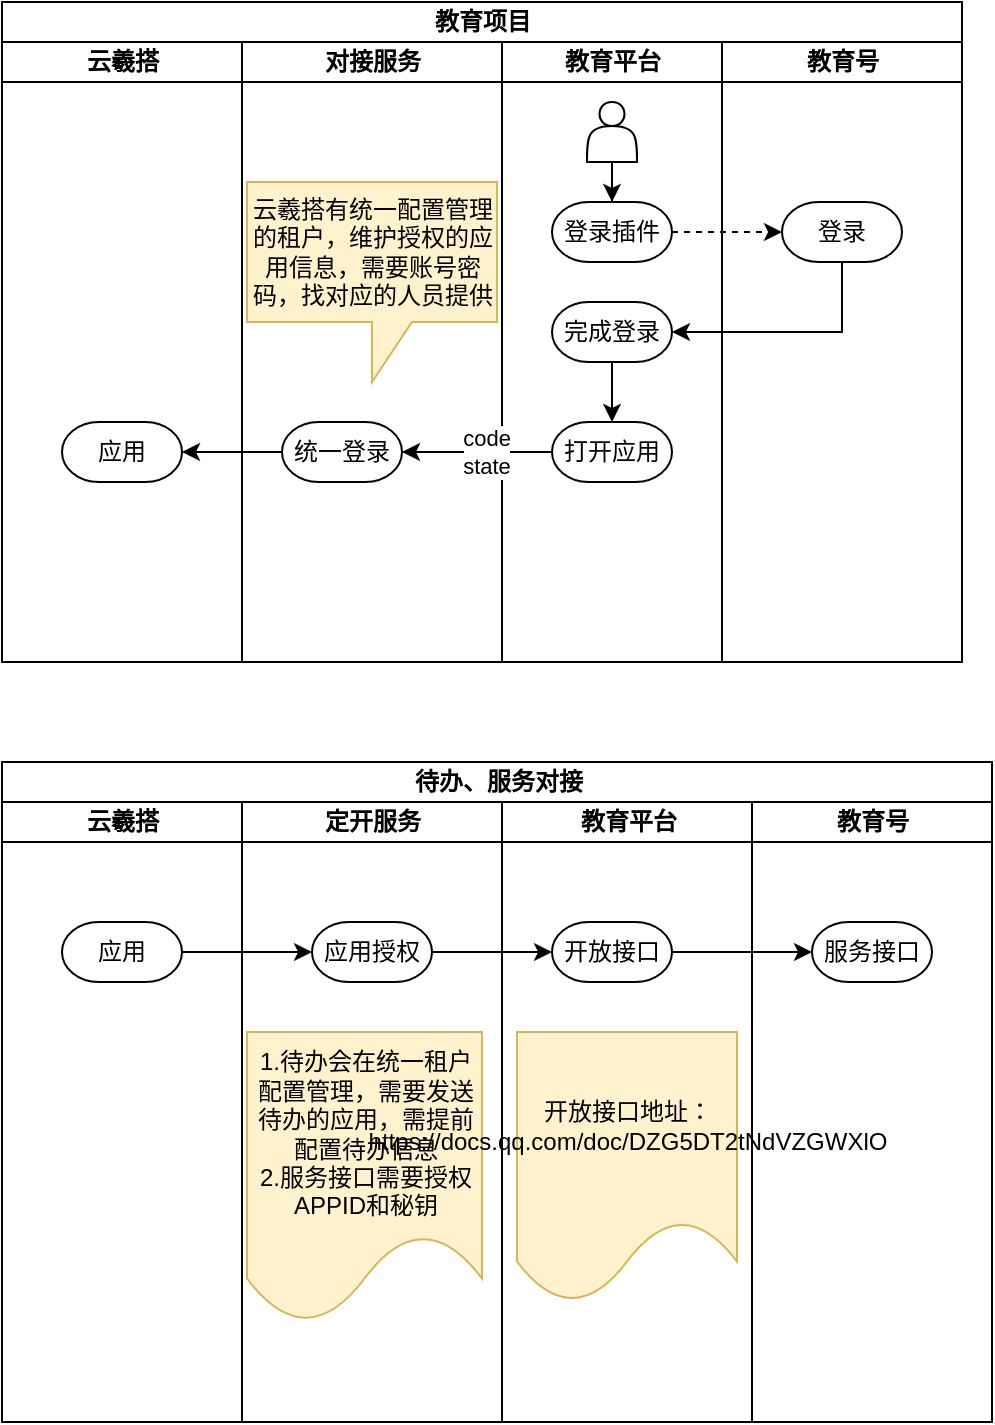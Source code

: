 <mxfile version="21.5.2" type="github">
  <diagram name="第 1 页" id="Y6c7LogfhmJSzpeoHGJV">
    <mxGraphModel dx="795" dy="468" grid="1" gridSize="10" guides="1" tooltips="1" connect="1" arrows="1" fold="1" page="1" pageScale="1" pageWidth="827" pageHeight="1169" math="0" shadow="0">
      <root>
        <mxCell id="0" />
        <mxCell id="1" parent="0" />
        <mxCell id="2pj6zwEHegQCQvlmWKqd-1" value="教育项目" style="swimlane;childLayout=stackLayout;resizeParent=1;resizeParentMax=0;startSize=20;html=1;" vertex="1" parent="1">
          <mxGeometry x="170" y="150" width="480" height="330" as="geometry" />
        </mxCell>
        <mxCell id="2pj6zwEHegQCQvlmWKqd-2" value="云羲搭" style="swimlane;startSize=20;html=1;" vertex="1" parent="2pj6zwEHegQCQvlmWKqd-1">
          <mxGeometry y="20" width="120" height="310" as="geometry" />
        </mxCell>
        <mxCell id="2pj6zwEHegQCQvlmWKqd-19" value="应用" style="strokeWidth=1;html=1;shape=mxgraph.flowchart.terminator;whiteSpace=wrap;" vertex="1" parent="2pj6zwEHegQCQvlmWKqd-2">
          <mxGeometry x="30" y="190" width="60" height="30" as="geometry" />
        </mxCell>
        <mxCell id="2pj6zwEHegQCQvlmWKqd-3" value="对接服务" style="swimlane;startSize=20;html=1;" vertex="1" parent="2pj6zwEHegQCQvlmWKqd-1">
          <mxGeometry x="120" y="20" width="130" height="310" as="geometry" />
        </mxCell>
        <mxCell id="2pj6zwEHegQCQvlmWKqd-14" value="统一登录" style="strokeWidth=1;html=1;shape=mxgraph.flowchart.terminator;whiteSpace=wrap;" vertex="1" parent="2pj6zwEHegQCQvlmWKqd-3">
          <mxGeometry x="20" y="190" width="60" height="30" as="geometry" />
        </mxCell>
        <mxCell id="2pj6zwEHegQCQvlmWKqd-31" value="云羲搭有统一配置管理的租户，维护授权的应用信息，需要账号密码，找对应的人员提供" style="shape=callout;whiteSpace=wrap;html=1;perimeter=calloutPerimeter;fillColor=#fff2cc;strokeColor=#d6b656;" vertex="1" parent="2pj6zwEHegQCQvlmWKqd-3">
          <mxGeometry x="2.5" y="70" width="125" height="100" as="geometry" />
        </mxCell>
        <mxCell id="2pj6zwEHegQCQvlmWKqd-4" value="教育平台" style="swimlane;startSize=20;html=1;" vertex="1" parent="2pj6zwEHegQCQvlmWKqd-1">
          <mxGeometry x="250" y="20" width="110" height="310" as="geometry" />
        </mxCell>
        <mxCell id="2pj6zwEHegQCQvlmWKqd-11" style="edgeStyle=orthogonalEdgeStyle;rounded=0;orthogonalLoop=1;jettySize=auto;html=1;entryX=0.5;entryY=0;entryDx=0;entryDy=0;entryPerimeter=0;" edge="1" parent="2pj6zwEHegQCQvlmWKqd-4" source="2pj6zwEHegQCQvlmWKqd-7" target="2pj6zwEHegQCQvlmWKqd-8">
          <mxGeometry relative="1" as="geometry" />
        </mxCell>
        <mxCell id="2pj6zwEHegQCQvlmWKqd-7" value="" style="shape=actor;whiteSpace=wrap;html=1;" vertex="1" parent="2pj6zwEHegQCQvlmWKqd-4">
          <mxGeometry x="42.5" y="30" width="25" height="30" as="geometry" />
        </mxCell>
        <mxCell id="2pj6zwEHegQCQvlmWKqd-8" value="登录插件" style="strokeWidth=1;html=1;shape=mxgraph.flowchart.terminator;whiteSpace=wrap;" vertex="1" parent="2pj6zwEHegQCQvlmWKqd-4">
          <mxGeometry x="25" y="80" width="60" height="30" as="geometry" />
        </mxCell>
        <mxCell id="2pj6zwEHegQCQvlmWKqd-26" style="edgeStyle=orthogonalEdgeStyle;rounded=0;orthogonalLoop=1;jettySize=auto;html=1;" edge="1" parent="2pj6zwEHegQCQvlmWKqd-4" source="2pj6zwEHegQCQvlmWKqd-12" target="2pj6zwEHegQCQvlmWKqd-25">
          <mxGeometry relative="1" as="geometry" />
        </mxCell>
        <mxCell id="2pj6zwEHegQCQvlmWKqd-12" value="完成登录" style="strokeWidth=1;html=1;shape=mxgraph.flowchart.terminator;whiteSpace=wrap;" vertex="1" parent="2pj6zwEHegQCQvlmWKqd-4">
          <mxGeometry x="25" y="130" width="60" height="30" as="geometry" />
        </mxCell>
        <mxCell id="2pj6zwEHegQCQvlmWKqd-25" value="打开应用" style="strokeWidth=1;html=1;shape=mxgraph.flowchart.terminator;whiteSpace=wrap;" vertex="1" parent="2pj6zwEHegQCQvlmWKqd-4">
          <mxGeometry x="25" y="190" width="60" height="30" as="geometry" />
        </mxCell>
        <mxCell id="2pj6zwEHegQCQvlmWKqd-6" value="教育号" style="swimlane;startSize=20;html=1;" vertex="1" parent="2pj6zwEHegQCQvlmWKqd-1">
          <mxGeometry x="360" y="20" width="120" height="310" as="geometry" />
        </mxCell>
        <mxCell id="2pj6zwEHegQCQvlmWKqd-9" value="登录" style="strokeWidth=1;html=1;shape=mxgraph.flowchart.terminator;whiteSpace=wrap;" vertex="1" parent="2pj6zwEHegQCQvlmWKqd-6">
          <mxGeometry x="30" y="80" width="60" height="30" as="geometry" />
        </mxCell>
        <mxCell id="2pj6zwEHegQCQvlmWKqd-10" style="edgeStyle=orthogonalEdgeStyle;rounded=0;orthogonalLoop=1;jettySize=auto;html=1;entryX=0;entryY=0.5;entryDx=0;entryDy=0;entryPerimeter=0;dashed=1;" edge="1" parent="2pj6zwEHegQCQvlmWKqd-1" source="2pj6zwEHegQCQvlmWKqd-8" target="2pj6zwEHegQCQvlmWKqd-9">
          <mxGeometry relative="1" as="geometry" />
        </mxCell>
        <mxCell id="2pj6zwEHegQCQvlmWKqd-13" style="edgeStyle=orthogonalEdgeStyle;rounded=0;orthogonalLoop=1;jettySize=auto;html=1;entryX=1;entryY=0.5;entryDx=0;entryDy=0;entryPerimeter=0;exitX=0.5;exitY=1;exitDx=0;exitDy=0;exitPerimeter=0;" edge="1" parent="2pj6zwEHegQCQvlmWKqd-1" source="2pj6zwEHegQCQvlmWKqd-9" target="2pj6zwEHegQCQvlmWKqd-12">
          <mxGeometry relative="1" as="geometry" />
        </mxCell>
        <mxCell id="2pj6zwEHegQCQvlmWKqd-27" style="edgeStyle=orthogonalEdgeStyle;rounded=0;orthogonalLoop=1;jettySize=auto;html=1;" edge="1" parent="2pj6zwEHegQCQvlmWKqd-1" source="2pj6zwEHegQCQvlmWKqd-25" target="2pj6zwEHegQCQvlmWKqd-14">
          <mxGeometry relative="1" as="geometry" />
        </mxCell>
        <mxCell id="2pj6zwEHegQCQvlmWKqd-29" value="code&lt;br&gt;state" style="edgeLabel;html=1;align=center;verticalAlign=middle;resizable=0;points=[];" vertex="1" connectable="0" parent="2pj6zwEHegQCQvlmWKqd-27">
          <mxGeometry x="-0.106" relative="1" as="geometry">
            <mxPoint as="offset" />
          </mxGeometry>
        </mxCell>
        <mxCell id="2pj6zwEHegQCQvlmWKqd-28" style="edgeStyle=orthogonalEdgeStyle;rounded=0;orthogonalLoop=1;jettySize=auto;html=1;" edge="1" parent="2pj6zwEHegQCQvlmWKqd-1" source="2pj6zwEHegQCQvlmWKqd-14" target="2pj6zwEHegQCQvlmWKqd-19">
          <mxGeometry relative="1" as="geometry" />
        </mxCell>
        <mxCell id="2pj6zwEHegQCQvlmWKqd-32" value="待办、服务对接" style="swimlane;childLayout=stackLayout;resizeParent=1;resizeParentMax=0;startSize=20;html=1;" vertex="1" parent="1">
          <mxGeometry x="170" y="530" width="495" height="330" as="geometry" />
        </mxCell>
        <mxCell id="2pj6zwEHegQCQvlmWKqd-33" value="云羲搭" style="swimlane;startSize=20;html=1;" vertex="1" parent="2pj6zwEHegQCQvlmWKqd-32">
          <mxGeometry y="20" width="120" height="310" as="geometry" />
        </mxCell>
        <mxCell id="2pj6zwEHegQCQvlmWKqd-53" value="应用" style="strokeWidth=1;html=1;shape=mxgraph.flowchart.terminator;whiteSpace=wrap;" vertex="1" parent="2pj6zwEHegQCQvlmWKqd-33">
          <mxGeometry x="30" y="60" width="60" height="30" as="geometry" />
        </mxCell>
        <mxCell id="2pj6zwEHegQCQvlmWKqd-35" value="定开服务" style="swimlane;startSize=20;html=1;" vertex="1" parent="2pj6zwEHegQCQvlmWKqd-32">
          <mxGeometry x="120" y="20" width="130" height="310" as="geometry" />
        </mxCell>
        <mxCell id="2pj6zwEHegQCQvlmWKqd-54" value="应用授权" style="strokeWidth=1;html=1;shape=mxgraph.flowchart.terminator;whiteSpace=wrap;" vertex="1" parent="2pj6zwEHegQCQvlmWKqd-35">
          <mxGeometry x="35" y="60" width="60" height="30" as="geometry" />
        </mxCell>
        <mxCell id="2pj6zwEHegQCQvlmWKqd-61" value="1.待办会在统一租户配置管理，需要发送待办的应用，需提前配置待办信息&lt;br&gt;2.服务接口需要授权APPID和秘钥" style="shape=document;whiteSpace=wrap;html=1;boundedLbl=1;fillColor=#fff2cc;strokeColor=#d6b656;" vertex="1" parent="2pj6zwEHegQCQvlmWKqd-35">
          <mxGeometry x="2.5" y="115" width="117.5" height="145" as="geometry" />
        </mxCell>
        <mxCell id="2pj6zwEHegQCQvlmWKqd-38" value="教育平台" style="swimlane;startSize=20;html=1;" vertex="1" parent="2pj6zwEHegQCQvlmWKqd-32">
          <mxGeometry x="250" y="20" width="125" height="310" as="geometry" />
        </mxCell>
        <mxCell id="2pj6zwEHegQCQvlmWKqd-55" value="开放接口" style="strokeWidth=1;html=1;shape=mxgraph.flowchart.terminator;whiteSpace=wrap;" vertex="1" parent="2pj6zwEHegQCQvlmWKqd-38">
          <mxGeometry x="25" y="60" width="60" height="30" as="geometry" />
        </mxCell>
        <mxCell id="2pj6zwEHegQCQvlmWKqd-62" value="开放接口地址：https://docs.qq.com/doc/DZG5DT2tNdVZGWXlO" style="shape=document;whiteSpace=wrap;html=1;boundedLbl=1;fillColor=#fff2cc;strokeColor=#d6b656;" vertex="1" parent="2pj6zwEHegQCQvlmWKqd-38">
          <mxGeometry x="7.5" y="115" width="110" height="135" as="geometry" />
        </mxCell>
        <mxCell id="2pj6zwEHegQCQvlmWKqd-45" value="教育号" style="swimlane;startSize=20;html=1;" vertex="1" parent="2pj6zwEHegQCQvlmWKqd-32">
          <mxGeometry x="375" y="20" width="120" height="310" as="geometry" />
        </mxCell>
        <mxCell id="2pj6zwEHegQCQvlmWKqd-56" value="服务接口" style="strokeWidth=1;html=1;shape=mxgraph.flowchart.terminator;whiteSpace=wrap;" vertex="1" parent="2pj6zwEHegQCQvlmWKqd-45">
          <mxGeometry x="30" y="60" width="60" height="30" as="geometry" />
        </mxCell>
        <mxCell id="2pj6zwEHegQCQvlmWKqd-57" style="edgeStyle=orthogonalEdgeStyle;rounded=0;orthogonalLoop=1;jettySize=auto;html=1;" edge="1" parent="2pj6zwEHegQCQvlmWKqd-32" source="2pj6zwEHegQCQvlmWKqd-53" target="2pj6zwEHegQCQvlmWKqd-54">
          <mxGeometry relative="1" as="geometry" />
        </mxCell>
        <mxCell id="2pj6zwEHegQCQvlmWKqd-58" style="edgeStyle=orthogonalEdgeStyle;rounded=0;orthogonalLoop=1;jettySize=auto;html=1;" edge="1" parent="2pj6zwEHegQCQvlmWKqd-32" source="2pj6zwEHegQCQvlmWKqd-54" target="2pj6zwEHegQCQvlmWKqd-55">
          <mxGeometry relative="1" as="geometry" />
        </mxCell>
        <mxCell id="2pj6zwEHegQCQvlmWKqd-59" style="edgeStyle=orthogonalEdgeStyle;rounded=0;orthogonalLoop=1;jettySize=auto;html=1;" edge="1" parent="2pj6zwEHegQCQvlmWKqd-32" source="2pj6zwEHegQCQvlmWKqd-55" target="2pj6zwEHegQCQvlmWKqd-56">
          <mxGeometry relative="1" as="geometry" />
        </mxCell>
      </root>
    </mxGraphModel>
  </diagram>
</mxfile>
